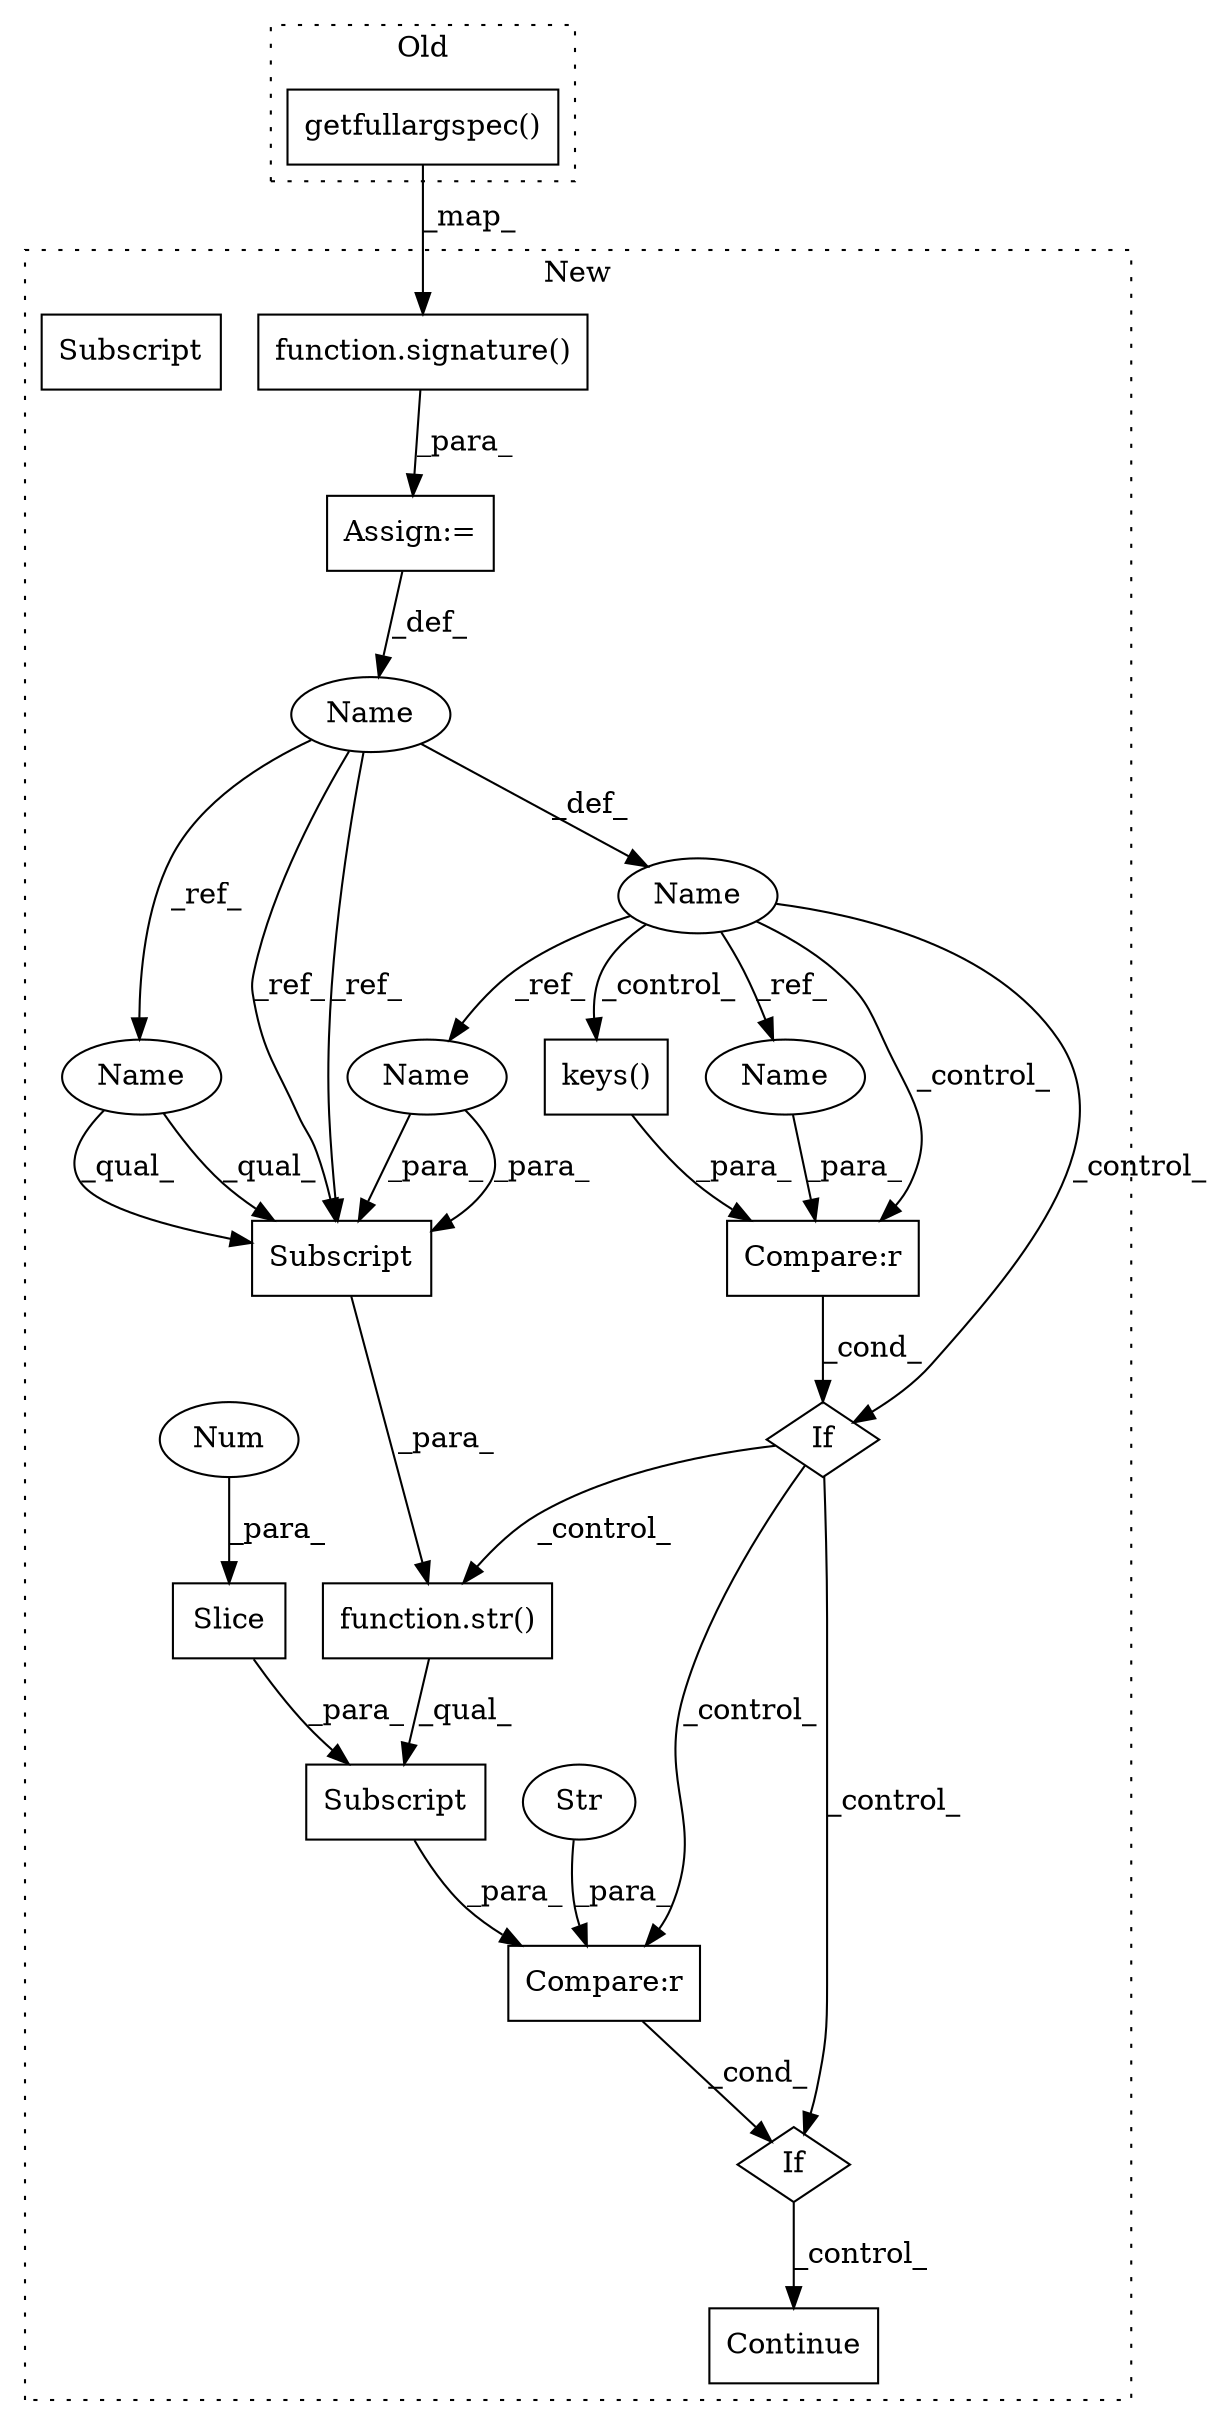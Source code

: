 digraph G {
subgraph cluster0 {
1 [label="getfullargspec()" a="75" s="8423,8468" l="23,1" shape="box"];
label = "Old";
style="dotted";
}
subgraph cluster1 {
2 [label="function.signature()" a="75" s="8433,8465" l="10,1" shape="box"];
3 [label="If" a="96" s="8617" l="3" shape="diamond"];
4 [label="Compare:r" a="40" s="8620" l="22" shape="box"];
5 [label="If" a="96" s="8660" l="3" shape="diamond"];
6 [label="Compare:r" a="40" s="8663" l="33" shape="box"];
7 [label="Str" a="66" s="8690" l="6" shape="ellipse"];
8 [label="Subscript" a="63" s="8663,0" l="23,0" shape="box"];
9 [label="function.str()" a="75" s="8663,8680" l="4,1" shape="box"];
10 [label="Name" a="87" s="8475" l="8" shape="ellipse"];
11 [label="Subscript" a="63" s="8667,0" l="13,0" shape="box"];
12 [label="Continue" a="43" s="8718" l="8" shape="box"];
13 [label="Slice" a="80" s="8682" l="3" shape="box"];
14 [label="Name" a="87" s="8533" l="3" shape="ellipse"];
15 [label="keys()" a="75" s="8631" l="11" shape="box"];
16 [label="Num" a="76" s="8682" l="2" shape="ellipse"];
17 [label="Assign:=" a="68" s="8483" l="3" shape="box"];
18 [label="Name" a="87" s="8667" l="8" shape="ellipse"];
19 [label="Subscript" a="63" s="8667,0" l="13,0" shape="box"];
20 [label="Name" a="87" s="8620" l="3" shape="ellipse"];
21 [label="Name" a="87" s="8676" l="3" shape="ellipse"];
label = "New";
style="dotted";
}
1 -> 2 [label="_map_"];
2 -> 17 [label="_para_"];
3 -> 9 [label="_control_"];
3 -> 5 [label="_control_"];
3 -> 6 [label="_control_"];
4 -> 3 [label="_cond_"];
5 -> 12 [label="_control_"];
6 -> 5 [label="_cond_"];
7 -> 6 [label="_para_"];
8 -> 6 [label="_para_"];
9 -> 8 [label="_qual_"];
10 -> 19 [label="_ref_"];
10 -> 14 [label="_def_"];
10 -> 18 [label="_ref_"];
10 -> 19 [label="_ref_"];
13 -> 8 [label="_para_"];
14 -> 21 [label="_ref_"];
14 -> 3 [label="_control_"];
14 -> 4 [label="_control_"];
14 -> 20 [label="_ref_"];
14 -> 15 [label="_control_"];
15 -> 4 [label="_para_"];
16 -> 13 [label="_para_"];
17 -> 10 [label="_def_"];
18 -> 19 [label="_qual_"];
18 -> 19 [label="_qual_"];
19 -> 9 [label="_para_"];
20 -> 4 [label="_para_"];
21 -> 19 [label="_para_"];
21 -> 19 [label="_para_"];
}